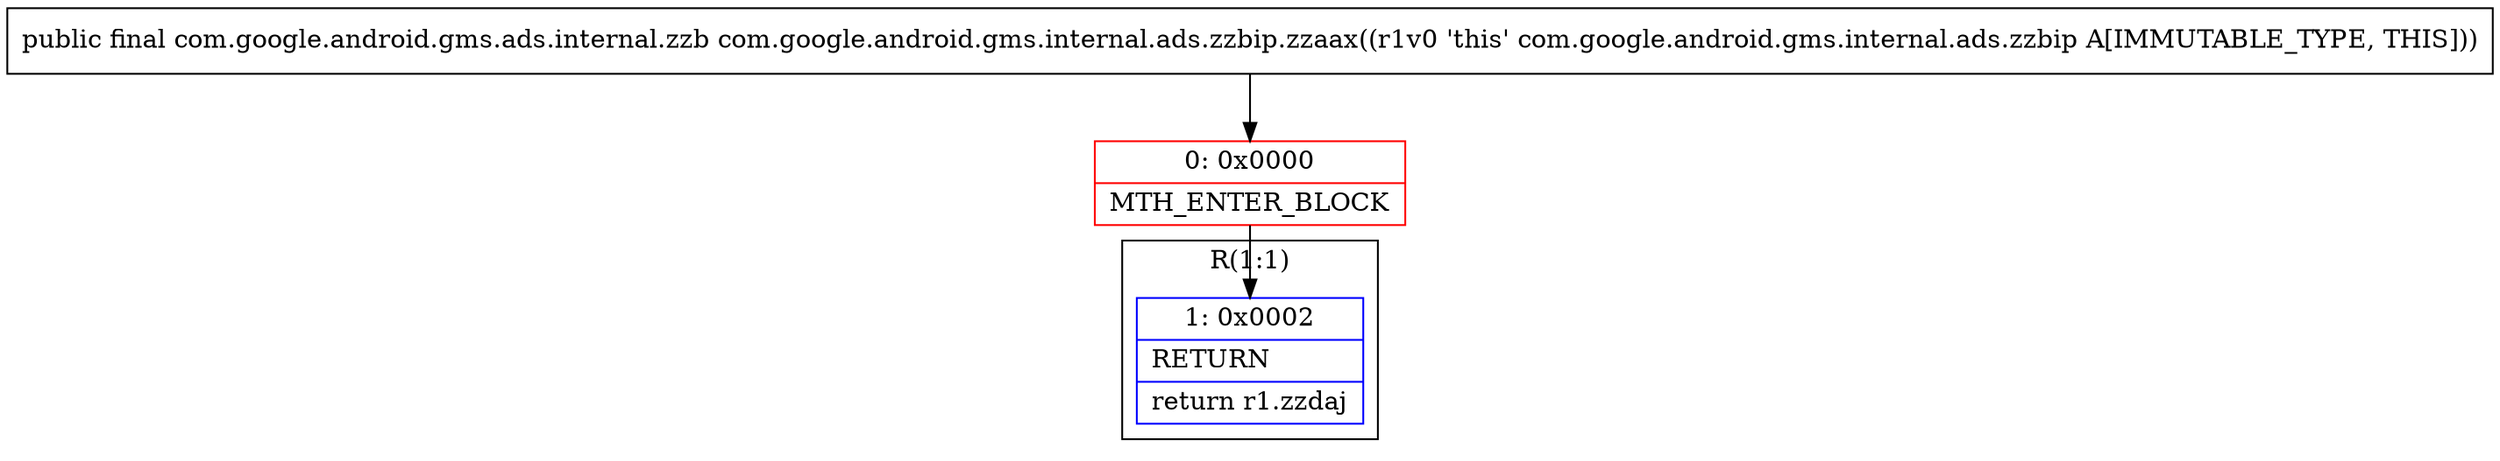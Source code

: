 digraph "CFG forcom.google.android.gms.internal.ads.zzbip.zzaax()Lcom\/google\/android\/gms\/ads\/internal\/zzb;" {
subgraph cluster_Region_1687467573 {
label = "R(1:1)";
node [shape=record,color=blue];
Node_1 [shape=record,label="{1\:\ 0x0002|RETURN\l|return r1.zzdaj\l}"];
}
Node_0 [shape=record,color=red,label="{0\:\ 0x0000|MTH_ENTER_BLOCK\l}"];
MethodNode[shape=record,label="{public final com.google.android.gms.ads.internal.zzb com.google.android.gms.internal.ads.zzbip.zzaax((r1v0 'this' com.google.android.gms.internal.ads.zzbip A[IMMUTABLE_TYPE, THIS])) }"];
MethodNode -> Node_0;
Node_0 -> Node_1;
}

